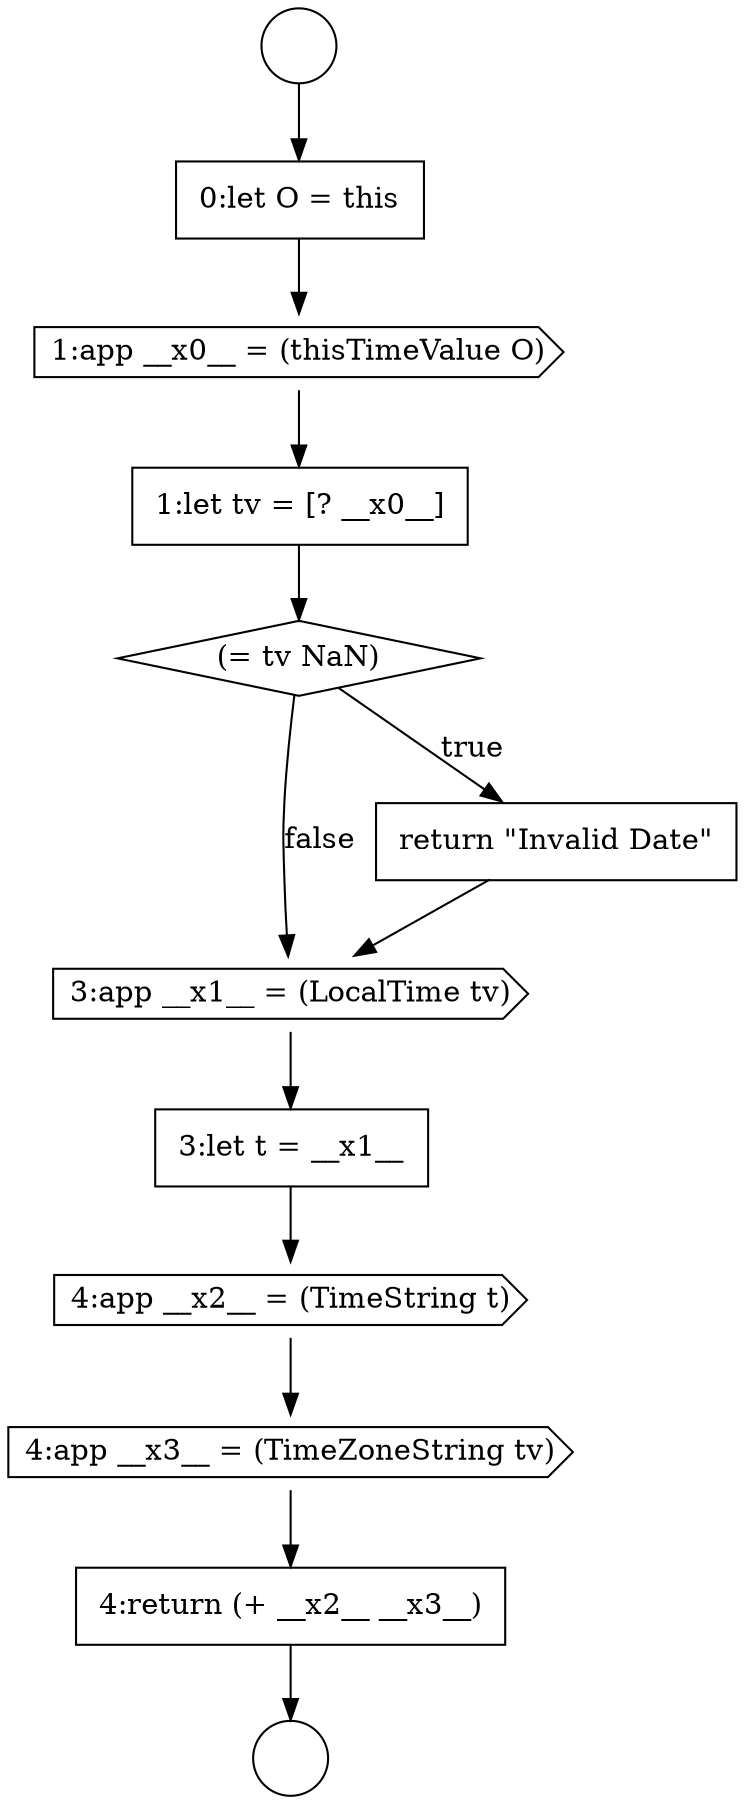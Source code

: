 digraph {
  node13779 [shape=cds, label=<<font color="black">4:app __x3__ = (TimeZoneString tv)</font>> color="black" fillcolor="white" style=filled]
  node13776 [shape=cds, label=<<font color="black">3:app __x1__ = (LocalTime tv)</font>> color="black" fillcolor="white" style=filled]
  node13771 [shape=none, margin=0, label=<<font color="black">
    <table border="0" cellborder="1" cellspacing="0" cellpadding="10">
      <tr><td align="left">0:let O = this</td></tr>
    </table>
  </font>> color="black" fillcolor="white" style=filled]
  node13778 [shape=cds, label=<<font color="black">4:app __x2__ = (TimeString t)</font>> color="black" fillcolor="white" style=filled]
  node13772 [shape=cds, label=<<font color="black">1:app __x0__ = (thisTimeValue O)</font>> color="black" fillcolor="white" style=filled]
  node13773 [shape=none, margin=0, label=<<font color="black">
    <table border="0" cellborder="1" cellspacing="0" cellpadding="10">
      <tr><td align="left">1:let tv = [? __x0__]</td></tr>
    </table>
  </font>> color="black" fillcolor="white" style=filled]
  node13777 [shape=none, margin=0, label=<<font color="black">
    <table border="0" cellborder="1" cellspacing="0" cellpadding="10">
      <tr><td align="left">3:let t = __x1__</td></tr>
    </table>
  </font>> color="black" fillcolor="white" style=filled]
  node13780 [shape=none, margin=0, label=<<font color="black">
    <table border="0" cellborder="1" cellspacing="0" cellpadding="10">
      <tr><td align="left">4:return (+ __x2__ __x3__)</td></tr>
    </table>
  </font>> color="black" fillcolor="white" style=filled]
  node13775 [shape=none, margin=0, label=<<font color="black">
    <table border="0" cellborder="1" cellspacing="0" cellpadding="10">
      <tr><td align="left">return &quot;Invalid Date&quot;</td></tr>
    </table>
  </font>> color="black" fillcolor="white" style=filled]
  node13770 [shape=circle label=" " color="black" fillcolor="white" style=filled]
  node13769 [shape=circle label=" " color="black" fillcolor="white" style=filled]
  node13774 [shape=diamond, label=<<font color="black">(= tv NaN)</font>> color="black" fillcolor="white" style=filled]
  node13769 -> node13771 [ color="black"]
  node13777 -> node13778 [ color="black"]
  node13773 -> node13774 [ color="black"]
  node13778 -> node13779 [ color="black"]
  node13772 -> node13773 [ color="black"]
  node13779 -> node13780 [ color="black"]
  node13774 -> node13775 [label=<<font color="black">true</font>> color="black"]
  node13774 -> node13776 [label=<<font color="black">false</font>> color="black"]
  node13780 -> node13770 [ color="black"]
  node13775 -> node13776 [ color="black"]
  node13771 -> node13772 [ color="black"]
  node13776 -> node13777 [ color="black"]
}
